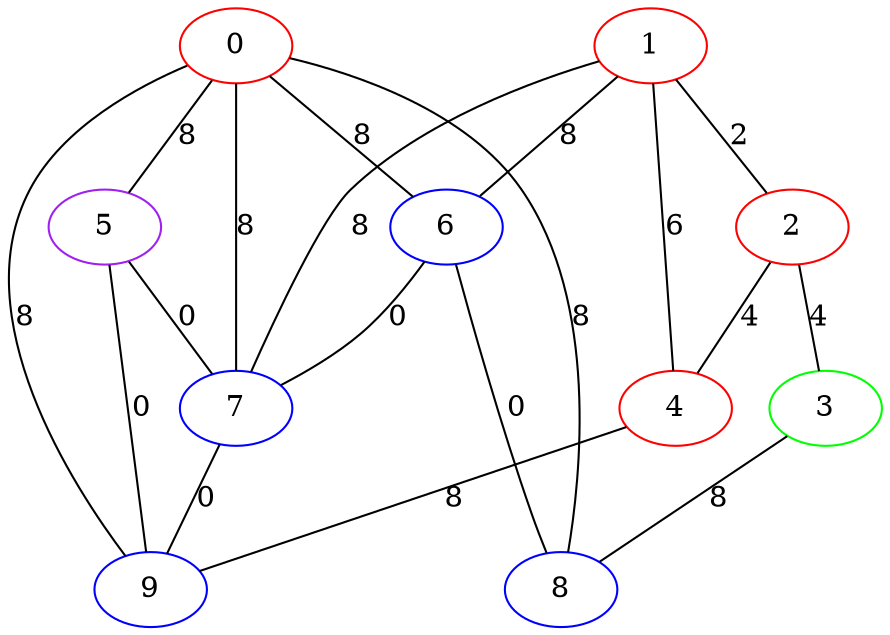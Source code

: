 graph "" {
0 [color=red, weight=1];
1 [color=red, weight=1];
2 [color=red, weight=1];
3 [color=green, weight=2];
4 [color=red, weight=1];
5 [color=purple, weight=4];
6 [color=blue, weight=3];
7 [color=blue, weight=3];
8 [color=blue, weight=3];
9 [color=blue, weight=3];
0 -- 8  [key=0, label=8];
0 -- 9  [key=0, label=8];
0 -- 5  [key=0, label=8];
0 -- 6  [key=0, label=8];
0 -- 7  [key=0, label=8];
1 -- 2  [key=0, label=2];
1 -- 4  [key=0, label=6];
1 -- 6  [key=0, label=8];
1 -- 7  [key=0, label=8];
2 -- 3  [key=0, label=4];
2 -- 4  [key=0, label=4];
3 -- 8  [key=0, label=8];
4 -- 9  [key=0, label=8];
5 -- 9  [key=0, label=0];
5 -- 7  [key=0, label=0];
6 -- 8  [key=0, label=0];
6 -- 7  [key=0, label=0];
7 -- 9  [key=0, label=0];
}
